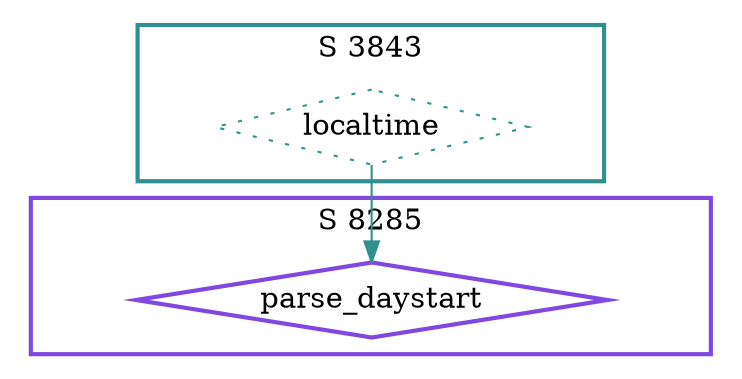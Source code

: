 digraph G {
  ratio=0.500000;
  "UV parse_daystart (8285)" [shape=diamond, label="parse_daystart",
                              color="#8048E0", style=bold];
  "UV localtime (3843)" [shape=diamond, label="localtime", color="#309090",
                         style=dotted];
  
  subgraph cluster_3843 { label="S 3843";
    color="#309090";
    style=bold;
    "UV localtime (3843)"; };
  subgraph cluster_8285 { label="S 8285";
    color="#8048E0";
    style=bold;
    "UV parse_daystart (8285)"; };
  
  "UV localtime (3843)" -> "UV parse_daystart (8285)" [color="#309090"];
  
  }